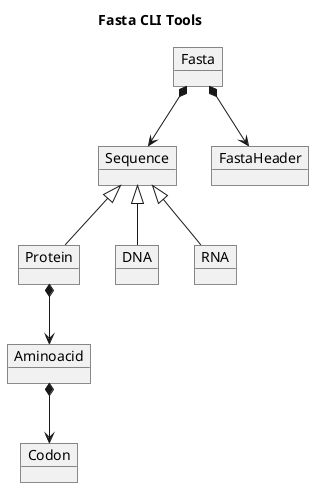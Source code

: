 @startuml fasta_cli_tools
title Fasta CLI Tools

object Fasta
object Sequence
object FastaHeader
object Protein
object Aminoacid
object Codon
object DNA
object RNA

Fasta *--> FastaHeader
Fasta *--> Sequence
RNA -up-|> Sequence
DNA -up-|> Sequence
Protein -up-|> Sequence
Protein *--> Aminoacid
Aminoacid *--> Codon
@enduml